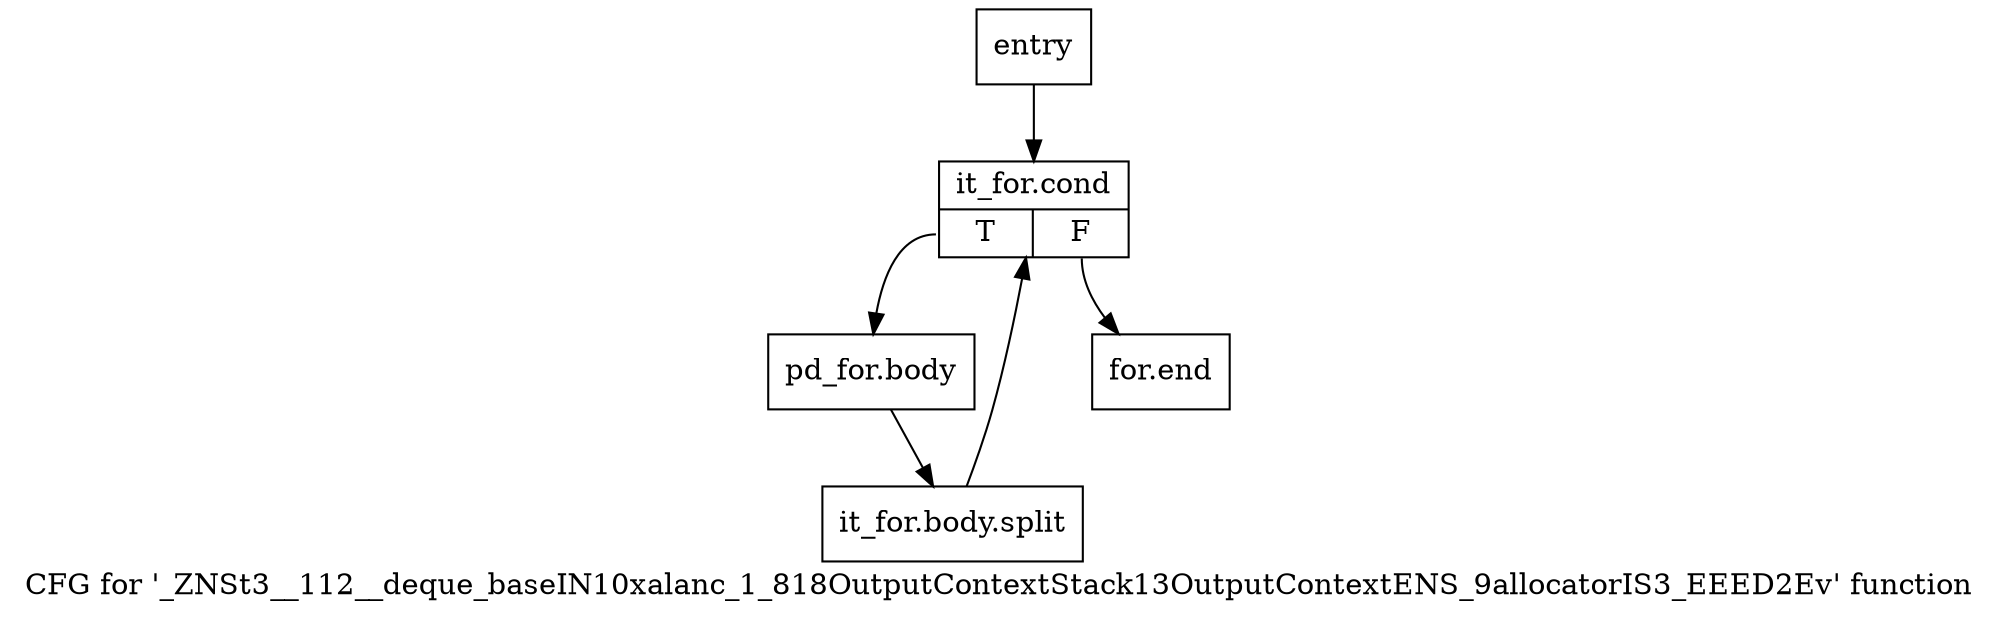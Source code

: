 digraph "CFG for '_ZNSt3__112__deque_baseIN10xalanc_1_818OutputContextStack13OutputContextENS_9allocatorIS3_EEED2Ev' function" {
	label="CFG for '_ZNSt3__112__deque_baseIN10xalanc_1_818OutputContextStack13OutputContextENS_9allocatorIS3_EEED2Ev' function";

	Node0x779d780 [shape=record,label="{entry}"];
	Node0x779d780 -> Node0x779d7d0;
	Node0x779d7d0 [shape=record,label="{it_for.cond|{<s0>T|<s1>F}}"];
	Node0x779d7d0:s0 -> Node0x779d820;
	Node0x779d7d0:s1 -> Node0x779d870;
	Node0x779d820 [shape=record,label="{pd_for.body}"];
	Node0x779d820 -> Node0xc250af0;
	Node0xc250af0 [shape=record,label="{it_for.body.split}"];
	Node0xc250af0 -> Node0x779d7d0;
	Node0x779d870 [shape=record,label="{for.end}"];
}
